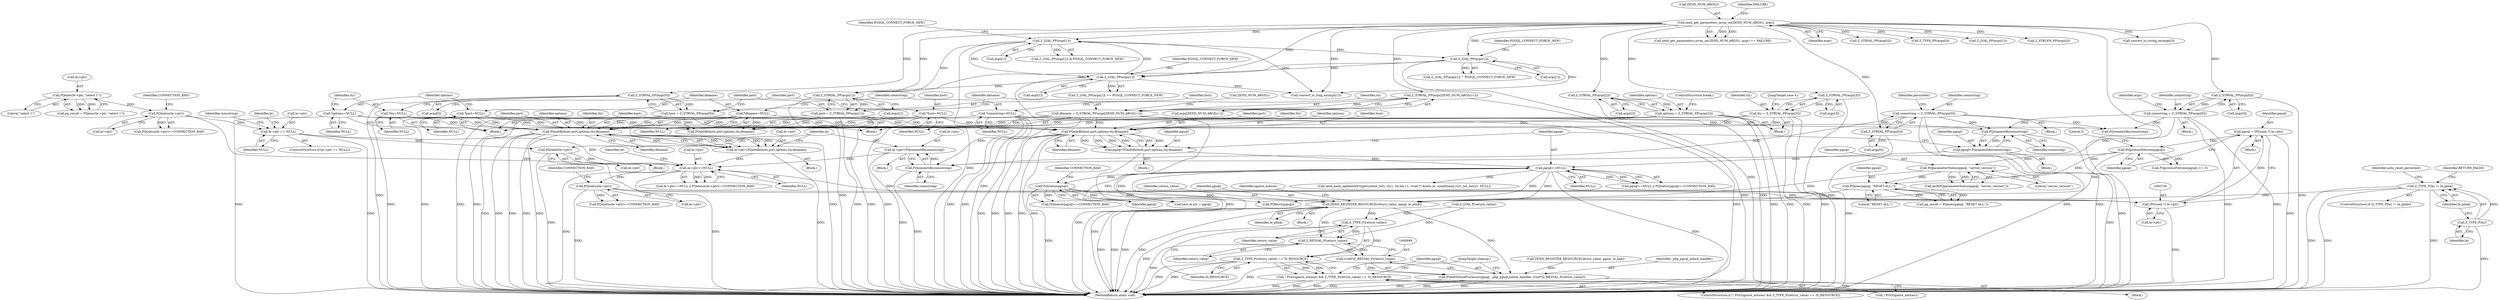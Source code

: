 digraph "0_php_4435b9142ff9813845d5c97ab29a5d637bedb257_5@pointer" {
"1000750" [label="(Call,ZEND_REGISTER_RESOURCE(return_value, pgsql, le_plink))"];
"1000738" [label="(Call,PQparameterStatus(pgsql, \"server_version\"))"];
"1000733" [label="(Call,PQprotocolVersion(pgsql))"];
"1000723" [label="(Call,pgsql = (PGconn *) le->ptr)"];
"1000725" [label="(Call,(PGconn *) le->ptr)"];
"1000698" [label="(Call,le->ptr==NULL)"];
"1000672" [label="(Call,le->ptr=PQconnectdb(connstring))"];
"1000676" [label="(Call,PQconnectdb(connstring))"];
"1000433" [label="(Call,connstring = Z_STRVAL_PP(args[0]))"];
"1000435" [label="(Call,Z_STRVAL_PP(args[0]))"];
"1000343" [label="(Call,zend_get_parameters_array_ex(ZEND_NUM_ARGS(), args))"];
"1000445" [label="(Call,connstring = Z_STRVAL_PP(args[0]))"];
"1000447" [label="(Call,Z_STRVAL_PP(args[0]))"];
"1000319" [label="(Call,*connstring=NULL)"];
"1000692" [label="(Call,PQreset(le->ptr))"];
"1000663" [label="(Call,le->ptr == NULL)"];
"1000656" [label="(Call,PQstatus(le->ptr))"];
"1000647" [label="(Call,PQexec(le->ptr, \"select 1\"))"];
"1000680" [label="(Call,le->ptr=PQsetdb(host,port,options,tty,dbname))"];
"1000684" [label="(Call,PQsetdb(host,port,options,tty,dbname))"];
"1000299" [label="(Call,*host=NULL)"];
"1000463" [label="(Call,host = Z_STRVAL_PP(args[0]))"];
"1000465" [label="(Call,Z_STRVAL_PP(args[0]))"];
"1000303" [label="(Call,*port=NULL)"];
"1000469" [label="(Call,port = Z_STRVAL_PP(args[1]))"];
"1000471" [label="(Call,Z_STRVAL_PP(args[1]))"];
"1000391" [label="(Call,Z_LVAL_PP(args[1]))"];
"1000381" [label="(Call,Z_LVAL_PP(args[1]))"];
"1000401" [label="(Call,Z_LVAL_PP(args[1]))"];
"1000494" [label="(Call,options = Z_STRVAL_PP(args[2]))"];
"1000496" [label="(Call,Z_STRVAL_PP(args[2]))"];
"1000307" [label="(Call,*options=NULL)"];
"1000311" [label="(Call,*tty=NULL)"];
"1000487" [label="(Call,tty = Z_STRVAL_PP(args[3]))"];
"1000489" [label="(Call,Z_STRVAL_PP(args[3]))"];
"1000315" [label="(Call,*dbname=NULL)"];
"1000475" [label="(Call,dbname = Z_STRVAL_PP(args[ZEND_NUM_ARGS()-1]))"];
"1000477" [label="(Call,Z_STRVAL_PP(args[ZEND_NUM_ARGS()-1]))"];
"1000704" [label="(Call,PQstatus(le->ptr))"];
"1000745" [label="(Call,PQexec(pgsql, \"RESET ALL;\"))"];
"1000576" [label="(Call,pgsql==NULL)"];
"1000566" [label="(Call,pgsql=PQsetdb(host,port,options,tty,dbname))"];
"1000568" [label="(Call,PQsetdb(host,port,options,tty,dbname))"];
"1000560" [label="(Call,pgsql=PQconnectdb(connstring))"];
"1000562" [label="(Call,PQconnectdb(connstring))"];
"1000580" [label="(Call,PQstatus(pgsql))"];
"1000632" [label="(Call,Z_TYPE_P(le) != le_plink)"];
"1000633" [label="(Call,Z_TYPE_P(le))"];
"1000941" [label="(Call,Z_TYPE_P(return_value))"];
"1000940" [label="(Call,Z_TYPE_P(return_value) == IS_RESOURCE)"];
"1000936" [label="(Call,! PGG(ignore_notices) && Z_TYPE_P(return_value) == IS_RESOURCE)"];
"1000950" [label="(Call,Z_RESVAL_P(return_value))"];
"1000948" [label="(Call,(void*)Z_RESVAL_P(return_value))"];
"1000945" [label="(Call,PQsetNoticeProcessor(pgsql, _php_pgsql_notice_handler, (void*)Z_RESVAL_P(return_value)))"];
"1000641" [label="(Identifier,auto_reset_persistent)"];
"1000465" [label="(Call,Z_STRVAL_PP(args[0]))"];
"1000381" [label="(Call,Z_LVAL_PP(args[1]))"];
"1000939" [label="(Identifier,ignore_notices)"];
"1000500" [label="(ControlStructure,break;)"];
"1000484" [label="(Call,ZEND_NUM_ARGS())"];
"1000697" [label="(Call,le->ptr==NULL || PQstatus(le->ptr)==CONNECTION_BAD)"];
"1000706" [label="(Identifier,le)"];
"1000566" [label="(Call,pgsql=PQsetdb(host,port,options,tty,dbname))"];
"1000637" [label="(Identifier,RETURN_FALSE)"];
"1000705" [label="(Call,le->ptr)"];
"1000687" [label="(Identifier,options)"];
"1000570" [label="(Identifier,port)"];
"1000692" [label="(Call,PQreset(le->ptr))"];
"1000462" [label="(Block,)"];
"1000708" [label="(Identifier,CONNECTION_BAD)"];
"1000902" [label="(Call,Z_LVAL_P(return_value))"];
"1000472" [label="(Call,args[1])"];
"1000672" [label="(Call,le->ptr=PQconnectdb(connstring))"];
"1000300" [label="(Identifier,host)"];
"1000447" [label="(Call,Z_STRVAL_PP(args[0]))"];
"1000497" [label="(Call,args[2])"];
"1000572" [label="(Identifier,tty)"];
"1000478" [label="(Call,args[ZEND_NUM_ARGS()-1])"];
"1000317" [label="(Identifier,NULL)"];
"1000571" [label="(Identifier,options)"];
"1000471" [label="(Call,Z_STRVAL_PP(args[1]))"];
"1000861" [label="(Call,PQconnectdb(connstring))"];
"1000297" [label="(Block,)"];
"1000342" [label="(Call,zend_get_parameters_array_ex(ZEND_NUM_ARGS(), args) == FAILURE)"];
"1000746" [label="(Identifier,pgsql)"];
"1000947" [label="(Identifier,_php_pgsql_notice_handler)"];
"1000962" [label="(MethodReturn,static void)"];
"1000567" [label="(Identifier,pgsql)"];
"1000751" [label="(Identifier,return_value)"];
"1000345" [label="(Identifier,args)"];
"1000560" [label="(Call,pgsql=PQconnectdb(connstring))"];
"1000392" [label="(Call,args[1])"];
"1000943" [label="(Identifier,IS_RESOURCE)"];
"1000944" [label="(Block,)"];
"1000576" [label="(Call,pgsql==NULL)"];
"1000867" [label="(Call,PQsetdb(host,port,options,tty,dbname))"];
"1000488" [label="(Identifier,tty)"];
"1000684" [label="(Call,PQsetdb(host,port,options,tty,dbname))"];
"1000700" [label="(Identifier,le)"];
"1000477" [label="(Call,Z_STRVAL_PP(args[ZEND_NUM_ARGS()-1]))"];
"1000385" [label="(Identifier,PGSQL_CONNECT_FORCE_NEW)"];
"1000579" [label="(Call,PQstatus(pgsql)==CONNECTION_BAD)"];
"1000400" [label="(Call,Z_LVAL_PP(args[1]) ^ PGSQL_CONNECT_FORCE_NEW)"];
"1000581" [label="(Identifier,pgsql)"];
"1000951" [label="(Identifier,return_value)"];
"1000578" [label="(Identifier,NULL)"];
"1000391" [label="(Call,Z_LVAL_PP(args[1]))"];
"1000344" [label="(Call,ZEND_NUM_ARGS())"];
"1000320" [label="(Identifier,connstring)"];
"1000952" [label="(JumpTarget,cleanup:)"];
"1000445" [label="(Call,connstring = Z_STRVAL_PP(args[0]))"];
"1000699" [label="(Call,le->ptr)"];
"1000750" [label="(Call,ZEND_REGISTER_RESOURCE(return_value, pgsql, le_plink))"];
"1000948" [label="(Call,(void*)Z_RESVAL_P(return_value))"];
"1000417" [label="(Call,Z_STRVAL_PP(args[i]))"];
"1000688" [label="(Identifier,tty)"];
"1000673" [label="(Call,le->ptr)"];
"1000405" [label="(Identifier,PGSQL_CONNECT_FORCE_NEW)"];
"1000325" [label="(Identifier,str)"];
"1000312" [label="(Identifier,tty)"];
"1000346" [label="(Identifier,FAILURE)"];
"1000945" [label="(Call,PQsetNoticeProcessor(pgsql, _php_pgsql_notice_handler, (void*)Z_RESVAL_P(return_value)))"];
"1000469" [label="(Call,port = Z_STRVAL_PP(args[1]))"];
"1000936" [label="(Call,! PGG(ignore_notices) && Z_TYPE_P(return_value) == IS_RESOURCE)"];
"1000657" [label="(Call,le->ptr)"];
"1000670" [label="(Identifier,connstring)"];
"1000745" [label="(Call,PQexec(pgsql, \"RESET ALL;\"))"];
"1000685" [label="(Identifier,host)"];
"1000475" [label="(Call,dbname = Z_STRVAL_PP(args[ZEND_NUM_ARGS()-1]))"];
"1000470" [label="(Identifier,port)"];
"1000305" [label="(Identifier,NULL)"];
"1000575" [label="(Call,pgsql==NULL || PQstatus(pgsql)==CONNECTION_BAD)"];
"1000489" [label="(Call,Z_STRVAL_PP(args[3]))"];
"1000582" [label="(Identifier,CONNECTION_BAD)"];
"1000303" [label="(Call,*port=NULL)"];
"1000633" [label="(Call,Z_TYPE_P(le))"];
"1000463" [label="(Call,host = Z_STRVAL_PP(args[0]))"];
"1000739" [label="(Identifier,pgsql)"];
"1000724" [label="(Identifier,pgsql)"];
"1000662" [label="(ControlStructure,if (le->ptr == NULL))"];
"1000725" [label="(Call,(PGconn *) le->ptr)"];
"1000727" [label="(Call,le->ptr)"];
"1000740" [label="(Literal,\"server_version\")"];
"1000432" [label="(Block,)"];
"1000735" [label="(Literal,3)"];
"1000631" [label="(ControlStructure,if (Z_TYPE_P(le) != le_plink))"];
"1000503" [label="(Identifier,persistent)"];
"1000723" [label="(Call,pgsql = (PGconn *) le->ptr)"];
"1000569" [label="(Identifier,host)"];
"1000635" [label="(Identifier,le_plink)"];
"1000935" [label="(ControlStructure,if (! PGG(ignore_notices) && Z_TYPE_P(return_value) == IS_RESOURCE))"];
"1000694" [label="(Identifier,le)"];
"1000656" [label="(Call,PQstatus(le->ptr))"];
"1000373" [label="(Call,Z_TYPE_PP(args[i]))"];
"1000563" [label="(Identifier,connstring)"];
"1000457" [label="(Call,Z_LVAL_PP(args[1]))"];
"1000565" [label="(Block,)"];
"1000315" [label="(Call,*dbname=NULL)"];
"1000704" [label="(Call,PQstatus(le->ptr))"];
"1000737" [label="(Call,atof(PQparameterStatus(pgsql, \"server_version\")))"];
"1000703" [label="(Call,PQstatus(le->ptr)==CONNECTION_BAD)"];
"1000634" [label="(Identifier,le)"];
"1000698" [label="(Call,le->ptr==NULL)"];
"1000660" [label="(Identifier,CONNECTION_BAD)"];
"1000466" [label="(Call,args[0])"];
"1000559" [label="(Block,)"];
"1000395" [label="(Identifier,PGSQL_CONNECT_FORCE_NEW)"];
"1000308" [label="(Identifier,options)"];
"1000630" [label="(Block,)"];
"1000464" [label="(Identifier,host)"];
"1000421" [label="(Call,Z_STRLEN_PP(args[i]))"];
"1000691" [label="(Block,)"];
"1000671" [label="(Block,)"];
"1000311" [label="(Call,*tty=NULL)"];
"1000493" [label="(JumpTarget,case 4:)"];
"1000496" [label="(Call,Z_STRVAL_PP(args[2]))"];
"1000645" [label="(Call,pg_result = PQexec(le->ptr, \"select 1\"))"];
"1000577" [label="(Identifier,pgsql)"];
"1000382" [label="(Call,args[1])"];
"1000494" [label="(Call,options = Z_STRVAL_PP(args[2]))"];
"1000495" [label="(Identifier,options)"];
"1000580" [label="(Call,PQstatus(pgsql))"];
"1000309" [label="(Identifier,NULL)"];
"1000601" [label="(Call,zend_hash_update(&EG(persistent_list), str.c, str.len+1, (void *) &new_le, sizeof(zend_rsrc_list_entry), NULL))"];
"1000648" [label="(Call,le->ptr)"];
"1000937" [label="(Call,! PGG(ignore_notices))"];
"1000433" [label="(Call,connstring = Z_STRVAL_PP(args[0]))"];
"1000304" [label="(Identifier,port)"];
"1000562" [label="(Call,PQconnectdb(connstring))"];
"1000307" [label="(Call,*options=NULL)"];
"1000390" [label="(Call,Z_LVAL_PP(args[1]) & PGSQL_CONNECT_FORCE_NEW)"];
"1000892" [label="(Call,ZEND_REGISTER_RESOURCE(return_value, pgsql, le_link))"];
"1000487" [label="(Call,tty = Z_STRVAL_PP(args[3]))"];
"1000664" [label="(Call,le->ptr)"];
"1000587" [label="(Call,PQfinish(pgsql))"];
"1000679" [label="(Block,)"];
"1000380" [label="(Call,Z_LVAL_PP(args[1]) == PGSQL_CONNECT_FORCE_NEW)"];
"1000506" [label="(Block,)"];
"1000451" [label="(Call,convert_to_long_ex(args[1]))"];
"1000693" [label="(Call,le->ptr)"];
"1000476" [label="(Identifier,dbname)"];
"1000299" [label="(Call,*host=NULL)"];
"1000490" [label="(Call,args[3])"];
"1000950" [label="(Call,Z_RESVAL_P(return_value))"];
"1000594" [label="(Call,new_le.ptr = pgsql)"];
"1000446" [label="(Identifier,connstring)"];
"1000680" [label="(Call,le->ptr=PQsetdb(host,port,options,tty,dbname))"];
"1000321" [label="(Identifier,NULL)"];
"1000681" [label="(Call,le->ptr)"];
"1000738" [label="(Call,PQparameterStatus(pgsql, \"server_version\"))"];
"1000667" [label="(Identifier,NULL)"];
"1000316" [label="(Identifier,dbname)"];
"1000436" [label="(Call,args[0])"];
"1000752" [label="(Identifier,pgsql)"];
"1000319" [label="(Call,*connstring=NULL)"];
"1000301" [label="(Identifier,NULL)"];
"1000946" [label="(Identifier,pgsql)"];
"1000647" [label="(Call,PQexec(le->ptr, \"select 1\"))"];
"1000733" [label="(Call,PQprotocolVersion(pgsql))"];
"1000632" [label="(Call,Z_TYPE_P(le) != le_plink)"];
"1000406" [label="(Call,convert_to_string_ex(args[i]))"];
"1000655" [label="(Call,PQstatus(le->ptr)==CONNECTION_BAD)"];
"1000651" [label="(Literal,\"select 1\")"];
"1000485" [label="(Block,)"];
"1000401" [label="(Call,Z_LVAL_PP(args[1]))"];
"1000313" [label="(Identifier,NULL)"];
"1000734" [label="(Identifier,pgsql)"];
"1000747" [label="(Literal,\"RESET ALL;\")"];
"1000663" [label="(Call,le->ptr == NULL)"];
"1000689" [label="(Identifier,dbname)"];
"1000573" [label="(Identifier,dbname)"];
"1000940" [label="(Call,Z_TYPE_P(return_value) == IS_RESOURCE)"];
"1000448" [label="(Call,args[0])"];
"1000942" [label="(Identifier,return_value)"];
"1000743" [label="(Call,pg_result = PQexec(pgsql, \"RESET ALL;\"))"];
"1000753" [label="(Identifier,le_plink)"];
"1000561" [label="(Identifier,pgsql)"];
"1000732" [label="(Call,PQprotocolVersion(pgsql) >= 3)"];
"1000677" [label="(Identifier,connstring)"];
"1000941" [label="(Call,Z_TYPE_P(return_value))"];
"1000453" [label="(Identifier,args)"];
"1000444" [label="(Block,)"];
"1000676" [label="(Call,PQconnectdb(connstring))"];
"1000343" [label="(Call,zend_get_parameters_array_ex(ZEND_NUM_ARGS(), args))"];
"1000434" [label="(Identifier,connstring)"];
"1000686" [label="(Identifier,port)"];
"1000402" [label="(Call,args[1])"];
"1000435" [label="(Call,Z_STRVAL_PP(args[0]))"];
"1000568" [label="(Call,PQsetdb(host,port,options,tty,dbname))"];
"1000702" [label="(Identifier,NULL)"];
"1000750" -> "1000506"  [label="AST: "];
"1000750" -> "1000753"  [label="CFG: "];
"1000751" -> "1000750"  [label="AST: "];
"1000752" -> "1000750"  [label="AST: "];
"1000753" -> "1000750"  [label="AST: "];
"1000939" -> "1000750"  [label="CFG: "];
"1000750" -> "1000962"  [label="DDG: "];
"1000750" -> "1000962"  [label="DDG: "];
"1000750" -> "1000962"  [label="DDG: "];
"1000750" -> "1000962"  [label="DDG: "];
"1000738" -> "1000750"  [label="DDG: "];
"1000745" -> "1000750"  [label="DDG: "];
"1000733" -> "1000750"  [label="DDG: "];
"1000576" -> "1000750"  [label="DDG: "];
"1000580" -> "1000750"  [label="DDG: "];
"1000632" -> "1000750"  [label="DDG: "];
"1000750" -> "1000941"  [label="DDG: "];
"1000750" -> "1000945"  [label="DDG: "];
"1000750" -> "1000950"  [label="DDG: "];
"1000738" -> "1000737"  [label="AST: "];
"1000738" -> "1000740"  [label="CFG: "];
"1000739" -> "1000738"  [label="AST: "];
"1000740" -> "1000738"  [label="AST: "];
"1000737" -> "1000738"  [label="CFG: "];
"1000738" -> "1000737"  [label="DDG: "];
"1000738" -> "1000737"  [label="DDG: "];
"1000733" -> "1000738"  [label="DDG: "];
"1000738" -> "1000745"  [label="DDG: "];
"1000733" -> "1000732"  [label="AST: "];
"1000733" -> "1000734"  [label="CFG: "];
"1000734" -> "1000733"  [label="AST: "];
"1000735" -> "1000733"  [label="CFG: "];
"1000733" -> "1000732"  [label="DDG: "];
"1000723" -> "1000733"  [label="DDG: "];
"1000733" -> "1000745"  [label="DDG: "];
"1000723" -> "1000630"  [label="AST: "];
"1000723" -> "1000725"  [label="CFG: "];
"1000724" -> "1000723"  [label="AST: "];
"1000725" -> "1000723"  [label="AST: "];
"1000734" -> "1000723"  [label="CFG: "];
"1000723" -> "1000962"  [label="DDG: "];
"1000725" -> "1000723"  [label="DDG: "];
"1000725" -> "1000727"  [label="CFG: "];
"1000726" -> "1000725"  [label="AST: "];
"1000727" -> "1000725"  [label="AST: "];
"1000725" -> "1000962"  [label="DDG: "];
"1000698" -> "1000725"  [label="DDG: "];
"1000704" -> "1000725"  [label="DDG: "];
"1000656" -> "1000725"  [label="DDG: "];
"1000698" -> "1000697"  [label="AST: "];
"1000698" -> "1000702"  [label="CFG: "];
"1000699" -> "1000698"  [label="AST: "];
"1000702" -> "1000698"  [label="AST: "];
"1000706" -> "1000698"  [label="CFG: "];
"1000697" -> "1000698"  [label="CFG: "];
"1000698" -> "1000962"  [label="DDG: "];
"1000698" -> "1000962"  [label="DDG: "];
"1000698" -> "1000697"  [label="DDG: "];
"1000698" -> "1000697"  [label="DDG: "];
"1000672" -> "1000698"  [label="DDG: "];
"1000692" -> "1000698"  [label="DDG: "];
"1000680" -> "1000698"  [label="DDG: "];
"1000663" -> "1000698"  [label="DDG: "];
"1000698" -> "1000704"  [label="DDG: "];
"1000672" -> "1000671"  [label="AST: "];
"1000672" -> "1000676"  [label="CFG: "];
"1000673" -> "1000672"  [label="AST: "];
"1000676" -> "1000672"  [label="AST: "];
"1000700" -> "1000672"  [label="CFG: "];
"1000672" -> "1000962"  [label="DDG: "];
"1000676" -> "1000672"  [label="DDG: "];
"1000676" -> "1000677"  [label="CFG: "];
"1000677" -> "1000676"  [label="AST: "];
"1000676" -> "1000962"  [label="DDG: "];
"1000433" -> "1000676"  [label="DDG: "];
"1000445" -> "1000676"  [label="DDG: "];
"1000319" -> "1000676"  [label="DDG: "];
"1000433" -> "1000432"  [label="AST: "];
"1000433" -> "1000435"  [label="CFG: "];
"1000434" -> "1000433"  [label="AST: "];
"1000435" -> "1000433"  [label="AST: "];
"1000503" -> "1000433"  [label="CFG: "];
"1000433" -> "1000962"  [label="DDG: "];
"1000433" -> "1000962"  [label="DDG: "];
"1000435" -> "1000433"  [label="DDG: "];
"1000433" -> "1000562"  [label="DDG: "];
"1000433" -> "1000861"  [label="DDG: "];
"1000435" -> "1000436"  [label="CFG: "];
"1000436" -> "1000435"  [label="AST: "];
"1000435" -> "1000962"  [label="DDG: "];
"1000343" -> "1000435"  [label="DDG: "];
"1000343" -> "1000342"  [label="AST: "];
"1000343" -> "1000345"  [label="CFG: "];
"1000344" -> "1000343"  [label="AST: "];
"1000345" -> "1000343"  [label="AST: "];
"1000346" -> "1000343"  [label="CFG: "];
"1000343" -> "1000962"  [label="DDG: "];
"1000343" -> "1000342"  [label="DDG: "];
"1000343" -> "1000342"  [label="DDG: "];
"1000343" -> "1000373"  [label="DDG: "];
"1000343" -> "1000381"  [label="DDG: "];
"1000343" -> "1000391"  [label="DDG: "];
"1000343" -> "1000401"  [label="DDG: "];
"1000343" -> "1000406"  [label="DDG: "];
"1000343" -> "1000417"  [label="DDG: "];
"1000343" -> "1000421"  [label="DDG: "];
"1000343" -> "1000447"  [label="DDG: "];
"1000343" -> "1000451"  [label="DDG: "];
"1000343" -> "1000457"  [label="DDG: "];
"1000343" -> "1000465"  [label="DDG: "];
"1000343" -> "1000471"  [label="DDG: "];
"1000343" -> "1000477"  [label="DDG: "];
"1000343" -> "1000489"  [label="DDG: "];
"1000343" -> "1000496"  [label="DDG: "];
"1000445" -> "1000444"  [label="AST: "];
"1000445" -> "1000447"  [label="CFG: "];
"1000446" -> "1000445"  [label="AST: "];
"1000447" -> "1000445"  [label="AST: "];
"1000453" -> "1000445"  [label="CFG: "];
"1000445" -> "1000962"  [label="DDG: "];
"1000445" -> "1000962"  [label="DDG: "];
"1000447" -> "1000445"  [label="DDG: "];
"1000445" -> "1000562"  [label="DDG: "];
"1000445" -> "1000861"  [label="DDG: "];
"1000447" -> "1000448"  [label="CFG: "];
"1000448" -> "1000447"  [label="AST: "];
"1000447" -> "1000962"  [label="DDG: "];
"1000319" -> "1000297"  [label="AST: "];
"1000319" -> "1000321"  [label="CFG: "];
"1000320" -> "1000319"  [label="AST: "];
"1000321" -> "1000319"  [label="AST: "];
"1000325" -> "1000319"  [label="CFG: "];
"1000319" -> "1000962"  [label="DDG: "];
"1000319" -> "1000962"  [label="DDG: "];
"1000319" -> "1000562"  [label="DDG: "];
"1000319" -> "1000861"  [label="DDG: "];
"1000692" -> "1000691"  [label="AST: "];
"1000692" -> "1000693"  [label="CFG: "];
"1000693" -> "1000692"  [label="AST: "];
"1000700" -> "1000692"  [label="CFG: "];
"1000692" -> "1000962"  [label="DDG: "];
"1000663" -> "1000692"  [label="DDG: "];
"1000663" -> "1000662"  [label="AST: "];
"1000663" -> "1000667"  [label="CFG: "];
"1000664" -> "1000663"  [label="AST: "];
"1000667" -> "1000663"  [label="AST: "];
"1000670" -> "1000663"  [label="CFG: "];
"1000694" -> "1000663"  [label="CFG: "];
"1000663" -> "1000962"  [label="DDG: "];
"1000656" -> "1000663"  [label="DDG: "];
"1000656" -> "1000655"  [label="AST: "];
"1000656" -> "1000657"  [label="CFG: "];
"1000657" -> "1000656"  [label="AST: "];
"1000660" -> "1000656"  [label="CFG: "];
"1000656" -> "1000655"  [label="DDG: "];
"1000647" -> "1000656"  [label="DDG: "];
"1000647" -> "1000645"  [label="AST: "];
"1000647" -> "1000651"  [label="CFG: "];
"1000648" -> "1000647"  [label="AST: "];
"1000651" -> "1000647"  [label="AST: "];
"1000645" -> "1000647"  [label="CFG: "];
"1000647" -> "1000645"  [label="DDG: "];
"1000647" -> "1000645"  [label="DDG: "];
"1000680" -> "1000679"  [label="AST: "];
"1000680" -> "1000684"  [label="CFG: "];
"1000681" -> "1000680"  [label="AST: "];
"1000684" -> "1000680"  [label="AST: "];
"1000700" -> "1000680"  [label="CFG: "];
"1000680" -> "1000962"  [label="DDG: "];
"1000684" -> "1000680"  [label="DDG: "];
"1000684" -> "1000680"  [label="DDG: "];
"1000684" -> "1000680"  [label="DDG: "];
"1000684" -> "1000680"  [label="DDG: "];
"1000684" -> "1000680"  [label="DDG: "];
"1000684" -> "1000689"  [label="CFG: "];
"1000685" -> "1000684"  [label="AST: "];
"1000686" -> "1000684"  [label="AST: "];
"1000687" -> "1000684"  [label="AST: "];
"1000688" -> "1000684"  [label="AST: "];
"1000689" -> "1000684"  [label="AST: "];
"1000684" -> "1000962"  [label="DDG: "];
"1000684" -> "1000962"  [label="DDG: "];
"1000684" -> "1000962"  [label="DDG: "];
"1000684" -> "1000962"  [label="DDG: "];
"1000684" -> "1000962"  [label="DDG: "];
"1000299" -> "1000684"  [label="DDG: "];
"1000463" -> "1000684"  [label="DDG: "];
"1000303" -> "1000684"  [label="DDG: "];
"1000469" -> "1000684"  [label="DDG: "];
"1000494" -> "1000684"  [label="DDG: "];
"1000307" -> "1000684"  [label="DDG: "];
"1000311" -> "1000684"  [label="DDG: "];
"1000487" -> "1000684"  [label="DDG: "];
"1000315" -> "1000684"  [label="DDG: "];
"1000475" -> "1000684"  [label="DDG: "];
"1000299" -> "1000297"  [label="AST: "];
"1000299" -> "1000301"  [label="CFG: "];
"1000300" -> "1000299"  [label="AST: "];
"1000301" -> "1000299"  [label="AST: "];
"1000304" -> "1000299"  [label="CFG: "];
"1000299" -> "1000962"  [label="DDG: "];
"1000299" -> "1000568"  [label="DDG: "];
"1000299" -> "1000867"  [label="DDG: "];
"1000463" -> "1000462"  [label="AST: "];
"1000463" -> "1000465"  [label="CFG: "];
"1000464" -> "1000463"  [label="AST: "];
"1000465" -> "1000463"  [label="AST: "];
"1000470" -> "1000463"  [label="CFG: "];
"1000463" -> "1000962"  [label="DDG: "];
"1000463" -> "1000962"  [label="DDG: "];
"1000465" -> "1000463"  [label="DDG: "];
"1000463" -> "1000568"  [label="DDG: "];
"1000463" -> "1000867"  [label="DDG: "];
"1000465" -> "1000466"  [label="CFG: "];
"1000466" -> "1000465"  [label="AST: "];
"1000465" -> "1000962"  [label="DDG: "];
"1000303" -> "1000297"  [label="AST: "];
"1000303" -> "1000305"  [label="CFG: "];
"1000304" -> "1000303"  [label="AST: "];
"1000305" -> "1000303"  [label="AST: "];
"1000308" -> "1000303"  [label="CFG: "];
"1000303" -> "1000962"  [label="DDG: "];
"1000303" -> "1000568"  [label="DDG: "];
"1000303" -> "1000867"  [label="DDG: "];
"1000469" -> "1000462"  [label="AST: "];
"1000469" -> "1000471"  [label="CFG: "];
"1000470" -> "1000469"  [label="AST: "];
"1000471" -> "1000469"  [label="AST: "];
"1000476" -> "1000469"  [label="CFG: "];
"1000469" -> "1000962"  [label="DDG: "];
"1000469" -> "1000962"  [label="DDG: "];
"1000471" -> "1000469"  [label="DDG: "];
"1000469" -> "1000568"  [label="DDG: "];
"1000469" -> "1000867"  [label="DDG: "];
"1000471" -> "1000472"  [label="CFG: "];
"1000472" -> "1000471"  [label="AST: "];
"1000471" -> "1000962"  [label="DDG: "];
"1000391" -> "1000471"  [label="DDG: "];
"1000401" -> "1000471"  [label="DDG: "];
"1000381" -> "1000471"  [label="DDG: "];
"1000391" -> "1000390"  [label="AST: "];
"1000391" -> "1000392"  [label="CFG: "];
"1000392" -> "1000391"  [label="AST: "];
"1000395" -> "1000391"  [label="CFG: "];
"1000391" -> "1000962"  [label="DDG: "];
"1000391" -> "1000381"  [label="DDG: "];
"1000391" -> "1000390"  [label="DDG: "];
"1000381" -> "1000391"  [label="DDG: "];
"1000391" -> "1000401"  [label="DDG: "];
"1000391" -> "1000451"  [label="DDG: "];
"1000381" -> "1000380"  [label="AST: "];
"1000381" -> "1000382"  [label="CFG: "];
"1000382" -> "1000381"  [label="AST: "];
"1000385" -> "1000381"  [label="CFG: "];
"1000381" -> "1000962"  [label="DDG: "];
"1000381" -> "1000380"  [label="DDG: "];
"1000401" -> "1000381"  [label="DDG: "];
"1000381" -> "1000451"  [label="DDG: "];
"1000401" -> "1000400"  [label="AST: "];
"1000401" -> "1000402"  [label="CFG: "];
"1000402" -> "1000401"  [label="AST: "];
"1000405" -> "1000401"  [label="CFG: "];
"1000401" -> "1000962"  [label="DDG: "];
"1000401" -> "1000400"  [label="DDG: "];
"1000401" -> "1000451"  [label="DDG: "];
"1000494" -> "1000485"  [label="AST: "];
"1000494" -> "1000496"  [label="CFG: "];
"1000495" -> "1000494"  [label="AST: "];
"1000496" -> "1000494"  [label="AST: "];
"1000500" -> "1000494"  [label="CFG: "];
"1000494" -> "1000962"  [label="DDG: "];
"1000494" -> "1000962"  [label="DDG: "];
"1000496" -> "1000494"  [label="DDG: "];
"1000494" -> "1000568"  [label="DDG: "];
"1000494" -> "1000867"  [label="DDG: "];
"1000496" -> "1000497"  [label="CFG: "];
"1000497" -> "1000496"  [label="AST: "];
"1000496" -> "1000962"  [label="DDG: "];
"1000307" -> "1000297"  [label="AST: "];
"1000307" -> "1000309"  [label="CFG: "];
"1000308" -> "1000307"  [label="AST: "];
"1000309" -> "1000307"  [label="AST: "];
"1000312" -> "1000307"  [label="CFG: "];
"1000307" -> "1000962"  [label="DDG: "];
"1000307" -> "1000568"  [label="DDG: "];
"1000307" -> "1000867"  [label="DDG: "];
"1000311" -> "1000297"  [label="AST: "];
"1000311" -> "1000313"  [label="CFG: "];
"1000312" -> "1000311"  [label="AST: "];
"1000313" -> "1000311"  [label="AST: "];
"1000316" -> "1000311"  [label="CFG: "];
"1000311" -> "1000962"  [label="DDG: "];
"1000311" -> "1000568"  [label="DDG: "];
"1000311" -> "1000867"  [label="DDG: "];
"1000487" -> "1000485"  [label="AST: "];
"1000487" -> "1000489"  [label="CFG: "];
"1000488" -> "1000487"  [label="AST: "];
"1000489" -> "1000487"  [label="AST: "];
"1000493" -> "1000487"  [label="CFG: "];
"1000487" -> "1000962"  [label="DDG: "];
"1000487" -> "1000962"  [label="DDG: "];
"1000489" -> "1000487"  [label="DDG: "];
"1000487" -> "1000568"  [label="DDG: "];
"1000487" -> "1000867"  [label="DDG: "];
"1000489" -> "1000490"  [label="CFG: "];
"1000490" -> "1000489"  [label="AST: "];
"1000489" -> "1000962"  [label="DDG: "];
"1000315" -> "1000297"  [label="AST: "];
"1000315" -> "1000317"  [label="CFG: "];
"1000316" -> "1000315"  [label="AST: "];
"1000317" -> "1000315"  [label="AST: "];
"1000320" -> "1000315"  [label="CFG: "];
"1000315" -> "1000962"  [label="DDG: "];
"1000315" -> "1000568"  [label="DDG: "];
"1000315" -> "1000867"  [label="DDG: "];
"1000475" -> "1000462"  [label="AST: "];
"1000475" -> "1000477"  [label="CFG: "];
"1000476" -> "1000475"  [label="AST: "];
"1000477" -> "1000475"  [label="AST: "];
"1000484" -> "1000475"  [label="CFG: "];
"1000475" -> "1000962"  [label="DDG: "];
"1000475" -> "1000962"  [label="DDG: "];
"1000477" -> "1000475"  [label="DDG: "];
"1000475" -> "1000568"  [label="DDG: "];
"1000475" -> "1000867"  [label="DDG: "];
"1000477" -> "1000478"  [label="CFG: "];
"1000478" -> "1000477"  [label="AST: "];
"1000477" -> "1000962"  [label="DDG: "];
"1000704" -> "1000703"  [label="AST: "];
"1000704" -> "1000705"  [label="CFG: "];
"1000705" -> "1000704"  [label="AST: "];
"1000708" -> "1000704"  [label="CFG: "];
"1000704" -> "1000962"  [label="DDG: "];
"1000704" -> "1000703"  [label="DDG: "];
"1000745" -> "1000743"  [label="AST: "];
"1000745" -> "1000747"  [label="CFG: "];
"1000746" -> "1000745"  [label="AST: "];
"1000747" -> "1000745"  [label="AST: "];
"1000743" -> "1000745"  [label="CFG: "];
"1000745" -> "1000743"  [label="DDG: "];
"1000745" -> "1000743"  [label="DDG: "];
"1000576" -> "1000575"  [label="AST: "];
"1000576" -> "1000578"  [label="CFG: "];
"1000577" -> "1000576"  [label="AST: "];
"1000578" -> "1000576"  [label="AST: "];
"1000581" -> "1000576"  [label="CFG: "];
"1000575" -> "1000576"  [label="CFG: "];
"1000576" -> "1000962"  [label="DDG: "];
"1000576" -> "1000962"  [label="DDG: "];
"1000576" -> "1000575"  [label="DDG: "];
"1000576" -> "1000575"  [label="DDG: "];
"1000566" -> "1000576"  [label="DDG: "];
"1000560" -> "1000576"  [label="DDG: "];
"1000576" -> "1000580"  [label="DDG: "];
"1000576" -> "1000587"  [label="DDG: "];
"1000576" -> "1000594"  [label="DDG: "];
"1000576" -> "1000601"  [label="DDG: "];
"1000566" -> "1000565"  [label="AST: "];
"1000566" -> "1000568"  [label="CFG: "];
"1000567" -> "1000566"  [label="AST: "];
"1000568" -> "1000566"  [label="AST: "];
"1000577" -> "1000566"  [label="CFG: "];
"1000566" -> "1000962"  [label="DDG: "];
"1000568" -> "1000566"  [label="DDG: "];
"1000568" -> "1000566"  [label="DDG: "];
"1000568" -> "1000566"  [label="DDG: "];
"1000568" -> "1000566"  [label="DDG: "];
"1000568" -> "1000566"  [label="DDG: "];
"1000568" -> "1000573"  [label="CFG: "];
"1000569" -> "1000568"  [label="AST: "];
"1000570" -> "1000568"  [label="AST: "];
"1000571" -> "1000568"  [label="AST: "];
"1000572" -> "1000568"  [label="AST: "];
"1000573" -> "1000568"  [label="AST: "];
"1000568" -> "1000962"  [label="DDG: "];
"1000568" -> "1000962"  [label="DDG: "];
"1000568" -> "1000962"  [label="DDG: "];
"1000568" -> "1000962"  [label="DDG: "];
"1000568" -> "1000962"  [label="DDG: "];
"1000560" -> "1000559"  [label="AST: "];
"1000560" -> "1000562"  [label="CFG: "];
"1000561" -> "1000560"  [label="AST: "];
"1000562" -> "1000560"  [label="AST: "];
"1000577" -> "1000560"  [label="CFG: "];
"1000560" -> "1000962"  [label="DDG: "];
"1000562" -> "1000560"  [label="DDG: "];
"1000562" -> "1000563"  [label="CFG: "];
"1000563" -> "1000562"  [label="AST: "];
"1000562" -> "1000962"  [label="DDG: "];
"1000580" -> "1000579"  [label="AST: "];
"1000580" -> "1000581"  [label="CFG: "];
"1000581" -> "1000580"  [label="AST: "];
"1000582" -> "1000580"  [label="CFG: "];
"1000580" -> "1000962"  [label="DDG: "];
"1000580" -> "1000579"  [label="DDG: "];
"1000580" -> "1000587"  [label="DDG: "];
"1000580" -> "1000594"  [label="DDG: "];
"1000632" -> "1000631"  [label="AST: "];
"1000632" -> "1000635"  [label="CFG: "];
"1000633" -> "1000632"  [label="AST: "];
"1000635" -> "1000632"  [label="AST: "];
"1000637" -> "1000632"  [label="CFG: "];
"1000641" -> "1000632"  [label="CFG: "];
"1000632" -> "1000962"  [label="DDG: "];
"1000632" -> "1000962"  [label="DDG: "];
"1000632" -> "1000962"  [label="DDG: "];
"1000633" -> "1000632"  [label="DDG: "];
"1000633" -> "1000634"  [label="CFG: "];
"1000634" -> "1000633"  [label="AST: "];
"1000635" -> "1000633"  [label="CFG: "];
"1000633" -> "1000962"  [label="DDG: "];
"1000941" -> "1000940"  [label="AST: "];
"1000941" -> "1000942"  [label="CFG: "];
"1000942" -> "1000941"  [label="AST: "];
"1000943" -> "1000941"  [label="CFG: "];
"1000941" -> "1000962"  [label="DDG: "];
"1000941" -> "1000940"  [label="DDG: "];
"1000902" -> "1000941"  [label="DDG: "];
"1000941" -> "1000950"  [label="DDG: "];
"1000940" -> "1000936"  [label="AST: "];
"1000940" -> "1000943"  [label="CFG: "];
"1000943" -> "1000940"  [label="AST: "];
"1000936" -> "1000940"  [label="CFG: "];
"1000940" -> "1000962"  [label="DDG: "];
"1000940" -> "1000962"  [label="DDG: "];
"1000940" -> "1000936"  [label="DDG: "];
"1000940" -> "1000936"  [label="DDG: "];
"1000936" -> "1000935"  [label="AST: "];
"1000936" -> "1000937"  [label="CFG: "];
"1000937" -> "1000936"  [label="AST: "];
"1000946" -> "1000936"  [label="CFG: "];
"1000952" -> "1000936"  [label="CFG: "];
"1000936" -> "1000962"  [label="DDG: "];
"1000936" -> "1000962"  [label="DDG: "];
"1000936" -> "1000962"  [label="DDG: "];
"1000937" -> "1000936"  [label="DDG: "];
"1000950" -> "1000948"  [label="AST: "];
"1000950" -> "1000951"  [label="CFG: "];
"1000951" -> "1000950"  [label="AST: "];
"1000948" -> "1000950"  [label="CFG: "];
"1000950" -> "1000962"  [label="DDG: "];
"1000950" -> "1000948"  [label="DDG: "];
"1000902" -> "1000950"  [label="DDG: "];
"1000948" -> "1000945"  [label="AST: "];
"1000949" -> "1000948"  [label="AST: "];
"1000945" -> "1000948"  [label="CFG: "];
"1000948" -> "1000962"  [label="DDG: "];
"1000948" -> "1000945"  [label="DDG: "];
"1000945" -> "1000944"  [label="AST: "];
"1000946" -> "1000945"  [label="AST: "];
"1000947" -> "1000945"  [label="AST: "];
"1000952" -> "1000945"  [label="CFG: "];
"1000945" -> "1000962"  [label="DDG: "];
"1000945" -> "1000962"  [label="DDG: "];
"1000945" -> "1000962"  [label="DDG: "];
"1000945" -> "1000962"  [label="DDG: "];
"1000892" -> "1000945"  [label="DDG: "];
}
